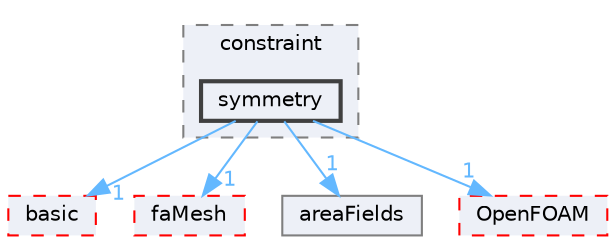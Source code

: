 digraph "src/finiteArea/fields/faPatchFields/constraint/symmetry"
{
 // LATEX_PDF_SIZE
  bgcolor="transparent";
  edge [fontname=Helvetica,fontsize=10,labelfontname=Helvetica,labelfontsize=10];
  node [fontname=Helvetica,fontsize=10,shape=box,height=0.2,width=0.4];
  compound=true
  subgraph clusterdir_38e6e87377e490685541aa483d891142 {
    graph [ bgcolor="#edf0f7", pencolor="grey50", label="constraint", fontname=Helvetica,fontsize=10 style="filled,dashed", URL="dir_38e6e87377e490685541aa483d891142.html",tooltip=""]
  dir_ff7c9da971e7f10130e15d15bdf115bf [label="symmetry", fillcolor="#edf0f7", color="grey25", style="filled,bold", URL="dir_ff7c9da971e7f10130e15d15bdf115bf.html",tooltip=""];
  }
  dir_a3ace091d9f29f1a163e7ddba3bdb43a [label="basic", fillcolor="#edf0f7", color="red", style="filled,dashed", URL="dir_a3ace091d9f29f1a163e7ddba3bdb43a.html",tooltip=""];
  dir_f14612db68a06d13a87d37d60dc895d5 [label="faMesh", fillcolor="#edf0f7", color="red", style="filled,dashed", URL="dir_f14612db68a06d13a87d37d60dc895d5.html",tooltip=""];
  dir_daaae48b02afa3c7d2f12c306bc03aaf [label="areaFields", fillcolor="#edf0f7", color="grey50", style="filled", URL="dir_daaae48b02afa3c7d2f12c306bc03aaf.html",tooltip=""];
  dir_c5473ff19b20e6ec4dfe5c310b3778a8 [label="OpenFOAM", fillcolor="#edf0f7", color="red", style="filled,dashed", URL="dir_c5473ff19b20e6ec4dfe5c310b3778a8.html",tooltip=""];
  dir_ff7c9da971e7f10130e15d15bdf115bf->dir_a3ace091d9f29f1a163e7ddba3bdb43a [headlabel="1", labeldistance=1.5 headhref="dir_003917_000206.html" href="dir_003917_000206.html" color="steelblue1" fontcolor="steelblue1"];
  dir_ff7c9da971e7f10130e15d15bdf115bf->dir_c5473ff19b20e6ec4dfe5c310b3778a8 [headlabel="1", labeldistance=1.5 headhref="dir_003917_002695.html" href="dir_003917_002695.html" color="steelblue1" fontcolor="steelblue1"];
  dir_ff7c9da971e7f10130e15d15bdf115bf->dir_daaae48b02afa3c7d2f12c306bc03aaf [headlabel="1", labeldistance=1.5 headhref="dir_003917_000120.html" href="dir_003917_000120.html" color="steelblue1" fontcolor="steelblue1"];
  dir_ff7c9da971e7f10130e15d15bdf115bf->dir_f14612db68a06d13a87d37d60dc895d5 [headlabel="1", labeldistance=1.5 headhref="dir_003917_001295.html" href="dir_003917_001295.html" color="steelblue1" fontcolor="steelblue1"];
}
